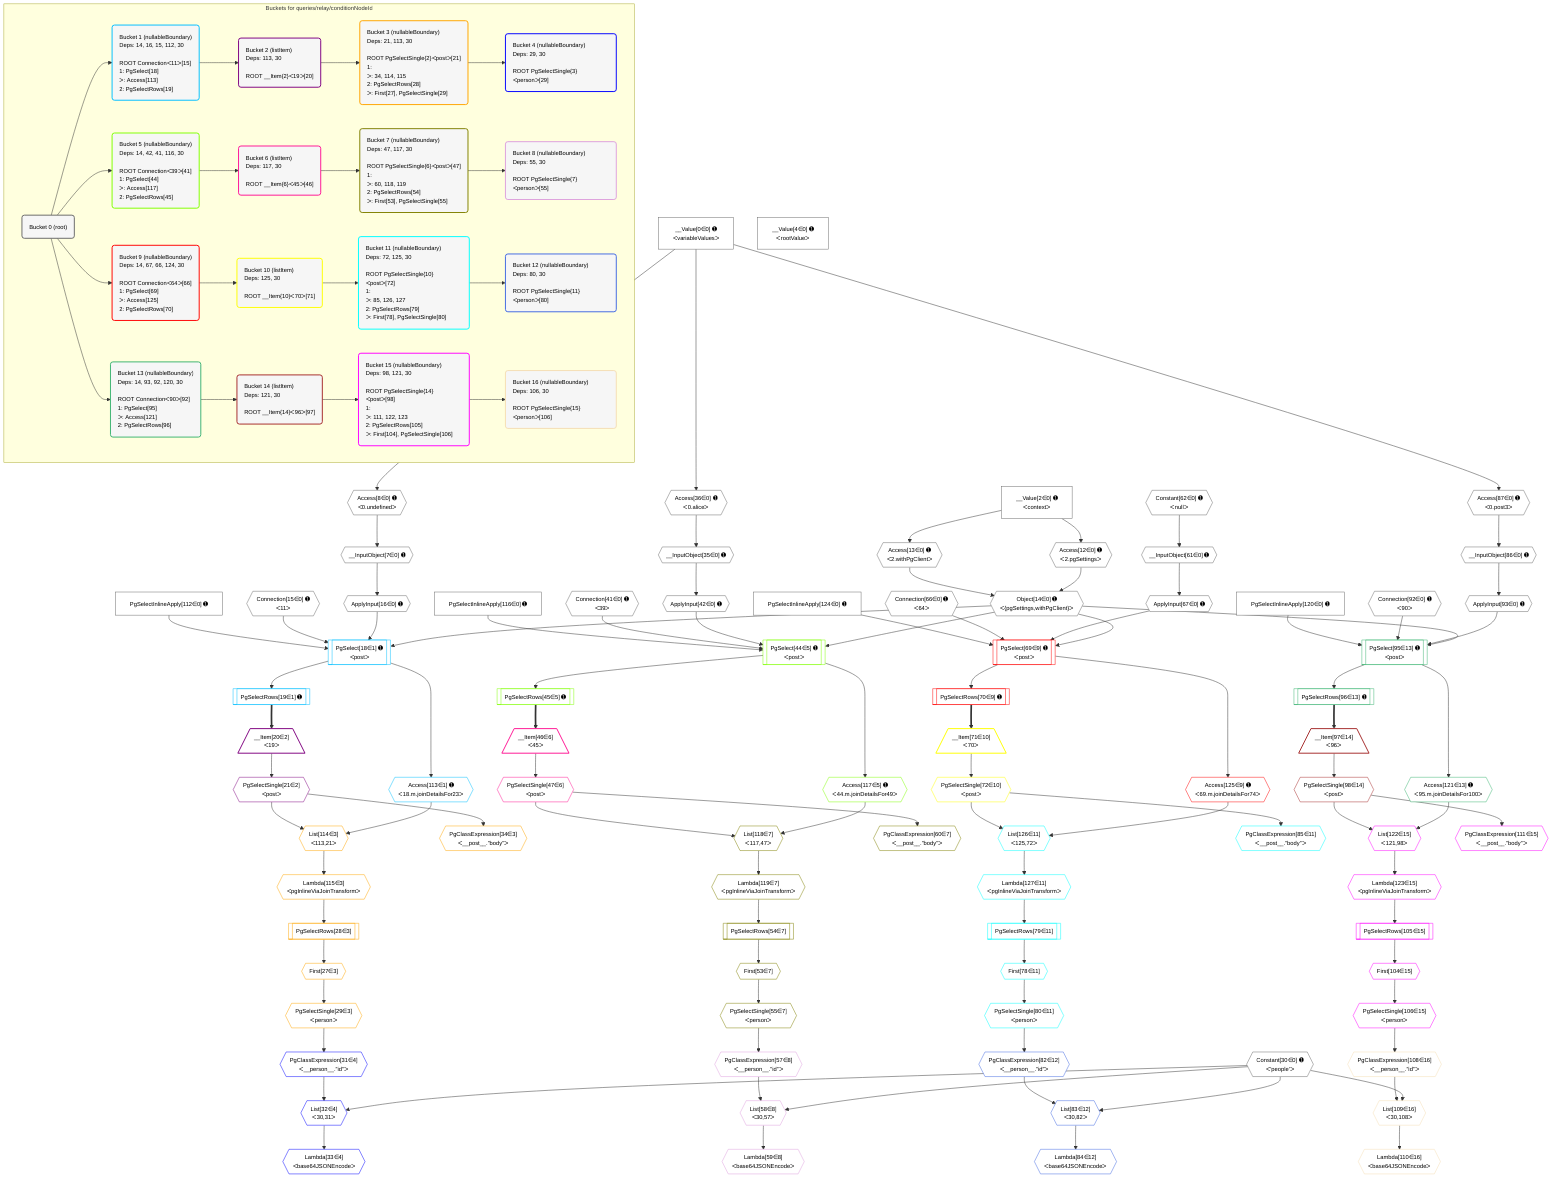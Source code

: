 %%{init: {'themeVariables': { 'fontSize': '12px'}}}%%
graph TD
    classDef path fill:#eee,stroke:#000,color:#000
    classDef plan fill:#fff,stroke-width:1px,color:#000
    classDef itemplan fill:#fff,stroke-width:2px,color:#000
    classDef unbatchedplan fill:#dff,stroke-width:1px,color:#000
    classDef sideeffectplan fill:#fcc,stroke-width:2px,color:#000
    classDef bucket fill:#f6f6f6,color:#000,stroke-width:2px,text-align:left


    %% plan dependencies
    __InputObject7{{"__InputObject[7∈0] ➊"}}:::plan
    Access8{{"Access[8∈0] ➊<br />ᐸ0.undefinedᐳ"}}:::plan
    Access8 --> __InputObject7
    Object14{{"Object[14∈0] ➊<br />ᐸ{pgSettings,withPgClient}ᐳ"}}:::plan
    Access12{{"Access[12∈0] ➊<br />ᐸ2.pgSettingsᐳ"}}:::plan
    Access13{{"Access[13∈0] ➊<br />ᐸ2.withPgClientᐳ"}}:::plan
    Access12 & Access13 --> Object14
    __InputObject35{{"__InputObject[35∈0] ➊"}}:::plan
    Access36{{"Access[36∈0] ➊<br />ᐸ0.aliceᐳ"}}:::plan
    Access36 --> __InputObject35
    __InputObject61{{"__InputObject[61∈0] ➊"}}:::plan
    Constant62{{"Constant[62∈0] ➊<br />ᐸnullᐳ"}}:::plan
    Constant62 --> __InputObject61
    __InputObject86{{"__InputObject[86∈0] ➊"}}:::plan
    Access87{{"Access[87∈0] ➊<br />ᐸ0.post3ᐳ"}}:::plan
    Access87 --> __InputObject86
    __Value0["__Value[0∈0] ➊<br />ᐸvariableValuesᐳ"]:::plan
    __Value0 --> Access8
    __Value2["__Value[2∈0] ➊<br />ᐸcontextᐳ"]:::plan
    __Value2 --> Access12
    __Value2 --> Access13
    ApplyInput16{{"ApplyInput[16∈0] ➊"}}:::plan
    __InputObject7 --> ApplyInput16
    __Value0 --> Access36
    ApplyInput42{{"ApplyInput[42∈0] ➊"}}:::plan
    __InputObject35 --> ApplyInput42
    ApplyInput67{{"ApplyInput[67∈0] ➊"}}:::plan
    __InputObject61 --> ApplyInput67
    __Value0 --> Access87
    ApplyInput93{{"ApplyInput[93∈0] ➊"}}:::plan
    __InputObject86 --> ApplyInput93
    __Value4["__Value[4∈0] ➊<br />ᐸrootValueᐳ"]:::plan
    Connection15{{"Connection[15∈0] ➊<br />ᐸ11ᐳ"}}:::plan
    Constant30{{"Constant[30∈0] ➊<br />ᐸ'people'ᐳ"}}:::plan
    Connection41{{"Connection[41∈0] ➊<br />ᐸ39ᐳ"}}:::plan
    Connection66{{"Connection[66∈0] ➊<br />ᐸ64ᐳ"}}:::plan
    Connection92{{"Connection[92∈0] ➊<br />ᐸ90ᐳ"}}:::plan
    PgSelectInlineApply112["PgSelectInlineApply[112∈0] ➊"]:::plan
    PgSelectInlineApply116["PgSelectInlineApply[116∈0] ➊"]:::plan
    PgSelectInlineApply120["PgSelectInlineApply[120∈0] ➊"]:::plan
    PgSelectInlineApply124["PgSelectInlineApply[124∈0] ➊"]:::plan
    PgSelect18[["PgSelect[18∈1] ➊<br />ᐸpostᐳ"]]:::plan
    Object14 & ApplyInput16 & Connection15 & PgSelectInlineApply112 --> PgSelect18
    PgSelectRows19[["PgSelectRows[19∈1] ➊"]]:::plan
    PgSelect18 --> PgSelectRows19
    Access113{{"Access[113∈1] ➊<br />ᐸ18.m.joinDetailsFor23ᐳ"}}:::plan
    PgSelect18 --> Access113
    __Item20[/"__Item[20∈2]<br />ᐸ19ᐳ"\]:::itemplan
    PgSelectRows19 ==> __Item20
    PgSelectSingle21{{"PgSelectSingle[21∈2]<br />ᐸpostᐳ"}}:::plan
    __Item20 --> PgSelectSingle21
    List114{{"List[114∈3]<br />ᐸ113,21ᐳ"}}:::plan
    Access113 & PgSelectSingle21 --> List114
    First27{{"First[27∈3]"}}:::plan
    PgSelectRows28[["PgSelectRows[28∈3]"]]:::plan
    PgSelectRows28 --> First27
    Lambda115{{"Lambda[115∈3]<br />ᐸpgInlineViaJoinTransformᐳ"}}:::plan
    Lambda115 --> PgSelectRows28
    PgSelectSingle29{{"PgSelectSingle[29∈3]<br />ᐸpersonᐳ"}}:::plan
    First27 --> PgSelectSingle29
    PgClassExpression34{{"PgClassExpression[34∈3]<br />ᐸ__post__.”body”ᐳ"}}:::plan
    PgSelectSingle21 --> PgClassExpression34
    List114 --> Lambda115
    List32{{"List[32∈4]<br />ᐸ30,31ᐳ"}}:::plan
    PgClassExpression31{{"PgClassExpression[31∈4]<br />ᐸ__person__.”id”ᐳ"}}:::plan
    Constant30 & PgClassExpression31 --> List32
    PgSelectSingle29 --> PgClassExpression31
    Lambda33{{"Lambda[33∈4]<br />ᐸbase64JSONEncodeᐳ"}}:::plan
    List32 --> Lambda33
    PgSelect44[["PgSelect[44∈5] ➊<br />ᐸpostᐳ"]]:::plan
    Object14 & ApplyInput42 & Connection41 & PgSelectInlineApply116 --> PgSelect44
    PgSelectRows45[["PgSelectRows[45∈5] ➊"]]:::plan
    PgSelect44 --> PgSelectRows45
    Access117{{"Access[117∈5] ➊<br />ᐸ44.m.joinDetailsFor49ᐳ"}}:::plan
    PgSelect44 --> Access117
    __Item46[/"__Item[46∈6]<br />ᐸ45ᐳ"\]:::itemplan
    PgSelectRows45 ==> __Item46
    PgSelectSingle47{{"PgSelectSingle[47∈6]<br />ᐸpostᐳ"}}:::plan
    __Item46 --> PgSelectSingle47
    List118{{"List[118∈7]<br />ᐸ117,47ᐳ"}}:::plan
    Access117 & PgSelectSingle47 --> List118
    First53{{"First[53∈7]"}}:::plan
    PgSelectRows54[["PgSelectRows[54∈7]"]]:::plan
    PgSelectRows54 --> First53
    Lambda119{{"Lambda[119∈7]<br />ᐸpgInlineViaJoinTransformᐳ"}}:::plan
    Lambda119 --> PgSelectRows54
    PgSelectSingle55{{"PgSelectSingle[55∈7]<br />ᐸpersonᐳ"}}:::plan
    First53 --> PgSelectSingle55
    PgClassExpression60{{"PgClassExpression[60∈7]<br />ᐸ__post__.”body”ᐳ"}}:::plan
    PgSelectSingle47 --> PgClassExpression60
    List118 --> Lambda119
    List58{{"List[58∈8]<br />ᐸ30,57ᐳ"}}:::plan
    PgClassExpression57{{"PgClassExpression[57∈8]<br />ᐸ__person__.”id”ᐳ"}}:::plan
    Constant30 & PgClassExpression57 --> List58
    PgSelectSingle55 --> PgClassExpression57
    Lambda59{{"Lambda[59∈8]<br />ᐸbase64JSONEncodeᐳ"}}:::plan
    List58 --> Lambda59
    PgSelect69[["PgSelect[69∈9] ➊<br />ᐸpostᐳ"]]:::plan
    Object14 & ApplyInput67 & Connection66 & PgSelectInlineApply124 --> PgSelect69
    PgSelectRows70[["PgSelectRows[70∈9] ➊"]]:::plan
    PgSelect69 --> PgSelectRows70
    Access125{{"Access[125∈9] ➊<br />ᐸ69.m.joinDetailsFor74ᐳ"}}:::plan
    PgSelect69 --> Access125
    __Item71[/"__Item[71∈10]<br />ᐸ70ᐳ"\]:::itemplan
    PgSelectRows70 ==> __Item71
    PgSelectSingle72{{"PgSelectSingle[72∈10]<br />ᐸpostᐳ"}}:::plan
    __Item71 --> PgSelectSingle72
    List126{{"List[126∈11]<br />ᐸ125,72ᐳ"}}:::plan
    Access125 & PgSelectSingle72 --> List126
    First78{{"First[78∈11]"}}:::plan
    PgSelectRows79[["PgSelectRows[79∈11]"]]:::plan
    PgSelectRows79 --> First78
    Lambda127{{"Lambda[127∈11]<br />ᐸpgInlineViaJoinTransformᐳ"}}:::plan
    Lambda127 --> PgSelectRows79
    PgSelectSingle80{{"PgSelectSingle[80∈11]<br />ᐸpersonᐳ"}}:::plan
    First78 --> PgSelectSingle80
    PgClassExpression85{{"PgClassExpression[85∈11]<br />ᐸ__post__.”body”ᐳ"}}:::plan
    PgSelectSingle72 --> PgClassExpression85
    List126 --> Lambda127
    List83{{"List[83∈12]<br />ᐸ30,82ᐳ"}}:::plan
    PgClassExpression82{{"PgClassExpression[82∈12]<br />ᐸ__person__.”id”ᐳ"}}:::plan
    Constant30 & PgClassExpression82 --> List83
    PgSelectSingle80 --> PgClassExpression82
    Lambda84{{"Lambda[84∈12]<br />ᐸbase64JSONEncodeᐳ"}}:::plan
    List83 --> Lambda84
    PgSelect95[["PgSelect[95∈13] ➊<br />ᐸpostᐳ"]]:::plan
    Object14 & ApplyInput93 & Connection92 & PgSelectInlineApply120 --> PgSelect95
    PgSelectRows96[["PgSelectRows[96∈13] ➊"]]:::plan
    PgSelect95 --> PgSelectRows96
    Access121{{"Access[121∈13] ➊<br />ᐸ95.m.joinDetailsFor100ᐳ"}}:::plan
    PgSelect95 --> Access121
    __Item97[/"__Item[97∈14]<br />ᐸ96ᐳ"\]:::itemplan
    PgSelectRows96 ==> __Item97
    PgSelectSingle98{{"PgSelectSingle[98∈14]<br />ᐸpostᐳ"}}:::plan
    __Item97 --> PgSelectSingle98
    List122{{"List[122∈15]<br />ᐸ121,98ᐳ"}}:::plan
    Access121 & PgSelectSingle98 --> List122
    First104{{"First[104∈15]"}}:::plan
    PgSelectRows105[["PgSelectRows[105∈15]"]]:::plan
    PgSelectRows105 --> First104
    Lambda123{{"Lambda[123∈15]<br />ᐸpgInlineViaJoinTransformᐳ"}}:::plan
    Lambda123 --> PgSelectRows105
    PgSelectSingle106{{"PgSelectSingle[106∈15]<br />ᐸpersonᐳ"}}:::plan
    First104 --> PgSelectSingle106
    PgClassExpression111{{"PgClassExpression[111∈15]<br />ᐸ__post__.”body”ᐳ"}}:::plan
    PgSelectSingle98 --> PgClassExpression111
    List122 --> Lambda123
    List109{{"List[109∈16]<br />ᐸ30,108ᐳ"}}:::plan
    PgClassExpression108{{"PgClassExpression[108∈16]<br />ᐸ__person__.”id”ᐳ"}}:::plan
    Constant30 & PgClassExpression108 --> List109
    PgSelectSingle106 --> PgClassExpression108
    Lambda110{{"Lambda[110∈16]<br />ᐸbase64JSONEncodeᐳ"}}:::plan
    List109 --> Lambda110

    %% define steps

    subgraph "Buckets for queries/relay/conditionNodeId"
    Bucket0("Bucket 0 (root)"):::bucket
    classDef bucket0 stroke:#696969
    class Bucket0,__Value0,__Value2,__Value4,__InputObject7,Access8,Access12,Access13,Object14,Connection15,ApplyInput16,Constant30,__InputObject35,Access36,Connection41,ApplyInput42,__InputObject61,Constant62,Connection66,ApplyInput67,__InputObject86,Access87,Connection92,ApplyInput93,PgSelectInlineApply112,PgSelectInlineApply116,PgSelectInlineApply120,PgSelectInlineApply124 bucket0
    Bucket1("Bucket 1 (nullableBoundary)<br />Deps: 14, 16, 15, 112, 30<br /><br />ROOT Connectionᐸ11ᐳ[15]<br />1: PgSelect[18]<br />ᐳ: Access[113]<br />2: PgSelectRows[19]"):::bucket
    classDef bucket1 stroke:#00bfff
    class Bucket1,PgSelect18,PgSelectRows19,Access113 bucket1
    Bucket2("Bucket 2 (listItem)<br />Deps: 113, 30<br /><br />ROOT __Item{2}ᐸ19ᐳ[20]"):::bucket
    classDef bucket2 stroke:#7f007f
    class Bucket2,__Item20,PgSelectSingle21 bucket2
    Bucket3("Bucket 3 (nullableBoundary)<br />Deps: 21, 113, 30<br /><br />ROOT PgSelectSingle{2}ᐸpostᐳ[21]<br />1: <br />ᐳ: 34, 114, 115<br />2: PgSelectRows[28]<br />ᐳ: First[27], PgSelectSingle[29]"):::bucket
    classDef bucket3 stroke:#ffa500
    class Bucket3,First27,PgSelectRows28,PgSelectSingle29,PgClassExpression34,List114,Lambda115 bucket3
    Bucket4("Bucket 4 (nullableBoundary)<br />Deps: 29, 30<br /><br />ROOT PgSelectSingle{3}ᐸpersonᐳ[29]"):::bucket
    classDef bucket4 stroke:#0000ff
    class Bucket4,PgClassExpression31,List32,Lambda33 bucket4
    Bucket5("Bucket 5 (nullableBoundary)<br />Deps: 14, 42, 41, 116, 30<br /><br />ROOT Connectionᐸ39ᐳ[41]<br />1: PgSelect[44]<br />ᐳ: Access[117]<br />2: PgSelectRows[45]"):::bucket
    classDef bucket5 stroke:#7fff00
    class Bucket5,PgSelect44,PgSelectRows45,Access117 bucket5
    Bucket6("Bucket 6 (listItem)<br />Deps: 117, 30<br /><br />ROOT __Item{6}ᐸ45ᐳ[46]"):::bucket
    classDef bucket6 stroke:#ff1493
    class Bucket6,__Item46,PgSelectSingle47 bucket6
    Bucket7("Bucket 7 (nullableBoundary)<br />Deps: 47, 117, 30<br /><br />ROOT PgSelectSingle{6}ᐸpostᐳ[47]<br />1: <br />ᐳ: 60, 118, 119<br />2: PgSelectRows[54]<br />ᐳ: First[53], PgSelectSingle[55]"):::bucket
    classDef bucket7 stroke:#808000
    class Bucket7,First53,PgSelectRows54,PgSelectSingle55,PgClassExpression60,List118,Lambda119 bucket7
    Bucket8("Bucket 8 (nullableBoundary)<br />Deps: 55, 30<br /><br />ROOT PgSelectSingle{7}ᐸpersonᐳ[55]"):::bucket
    classDef bucket8 stroke:#dda0dd
    class Bucket8,PgClassExpression57,List58,Lambda59 bucket8
    Bucket9("Bucket 9 (nullableBoundary)<br />Deps: 14, 67, 66, 124, 30<br /><br />ROOT Connectionᐸ64ᐳ[66]<br />1: PgSelect[69]<br />ᐳ: Access[125]<br />2: PgSelectRows[70]"):::bucket
    classDef bucket9 stroke:#ff0000
    class Bucket9,PgSelect69,PgSelectRows70,Access125 bucket9
    Bucket10("Bucket 10 (listItem)<br />Deps: 125, 30<br /><br />ROOT __Item{10}ᐸ70ᐳ[71]"):::bucket
    classDef bucket10 stroke:#ffff00
    class Bucket10,__Item71,PgSelectSingle72 bucket10
    Bucket11("Bucket 11 (nullableBoundary)<br />Deps: 72, 125, 30<br /><br />ROOT PgSelectSingle{10}ᐸpostᐳ[72]<br />1: <br />ᐳ: 85, 126, 127<br />2: PgSelectRows[79]<br />ᐳ: First[78], PgSelectSingle[80]"):::bucket
    classDef bucket11 stroke:#00ffff
    class Bucket11,First78,PgSelectRows79,PgSelectSingle80,PgClassExpression85,List126,Lambda127 bucket11
    Bucket12("Bucket 12 (nullableBoundary)<br />Deps: 80, 30<br /><br />ROOT PgSelectSingle{11}ᐸpersonᐳ[80]"):::bucket
    classDef bucket12 stroke:#4169e1
    class Bucket12,PgClassExpression82,List83,Lambda84 bucket12
    Bucket13("Bucket 13 (nullableBoundary)<br />Deps: 14, 93, 92, 120, 30<br /><br />ROOT Connectionᐸ90ᐳ[92]<br />1: PgSelect[95]<br />ᐳ: Access[121]<br />2: PgSelectRows[96]"):::bucket
    classDef bucket13 stroke:#3cb371
    class Bucket13,PgSelect95,PgSelectRows96,Access121 bucket13
    Bucket14("Bucket 14 (listItem)<br />Deps: 121, 30<br /><br />ROOT __Item{14}ᐸ96ᐳ[97]"):::bucket
    classDef bucket14 stroke:#a52a2a
    class Bucket14,__Item97,PgSelectSingle98 bucket14
    Bucket15("Bucket 15 (nullableBoundary)<br />Deps: 98, 121, 30<br /><br />ROOT PgSelectSingle{14}ᐸpostᐳ[98]<br />1: <br />ᐳ: 111, 122, 123<br />2: PgSelectRows[105]<br />ᐳ: First[104], PgSelectSingle[106]"):::bucket
    classDef bucket15 stroke:#ff00ff
    class Bucket15,First104,PgSelectRows105,PgSelectSingle106,PgClassExpression111,List122,Lambda123 bucket15
    Bucket16("Bucket 16 (nullableBoundary)<br />Deps: 106, 30<br /><br />ROOT PgSelectSingle{15}ᐸpersonᐳ[106]"):::bucket
    classDef bucket16 stroke:#f5deb3
    class Bucket16,PgClassExpression108,List109,Lambda110 bucket16
    Bucket0 --> Bucket1 & Bucket5 & Bucket9 & Bucket13
    Bucket1 --> Bucket2
    Bucket2 --> Bucket3
    Bucket3 --> Bucket4
    Bucket5 --> Bucket6
    Bucket6 --> Bucket7
    Bucket7 --> Bucket8
    Bucket9 --> Bucket10
    Bucket10 --> Bucket11
    Bucket11 --> Bucket12
    Bucket13 --> Bucket14
    Bucket14 --> Bucket15
    Bucket15 --> Bucket16
    end